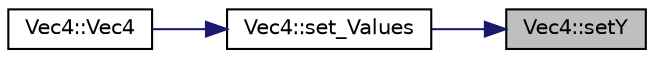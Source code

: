 digraph "Vec4::setY"
{
 // INTERACTIVE_SVG=YES
 // LATEX_PDF_SIZE
  edge [fontname="Helvetica",fontsize="10",labelfontname="Helvetica",labelfontsize="10"];
  node [fontname="Helvetica",fontsize="10",shape=record];
  rankdir="RL";
  Node66 [label="Vec4::setY",height=0.2,width=0.4,color="black", fillcolor="grey75", style="filled", fontcolor="black",tooltip=" "];
  Node66 -> Node67 [dir="back",color="midnightblue",fontsize="10",style="solid",fontname="Helvetica"];
  Node67 [label="Vec4::set_Values",height=0.2,width=0.4,color="black", fillcolor="white", style="filled",URL="$class_vec4.html#a4c670bb938d2274701f7d5764ac68fb8",tooltip=" "];
  Node67 -> Node68 [dir="back",color="midnightblue",fontsize="10",style="solid",fontname="Helvetica"];
  Node68 [label="Vec4::Vec4",height=0.2,width=0.4,color="black", fillcolor="white", style="filled",URL="$class_vec4.html#ad342af37b73f64d7cea0cef986f5c959",tooltip=" "];
}
